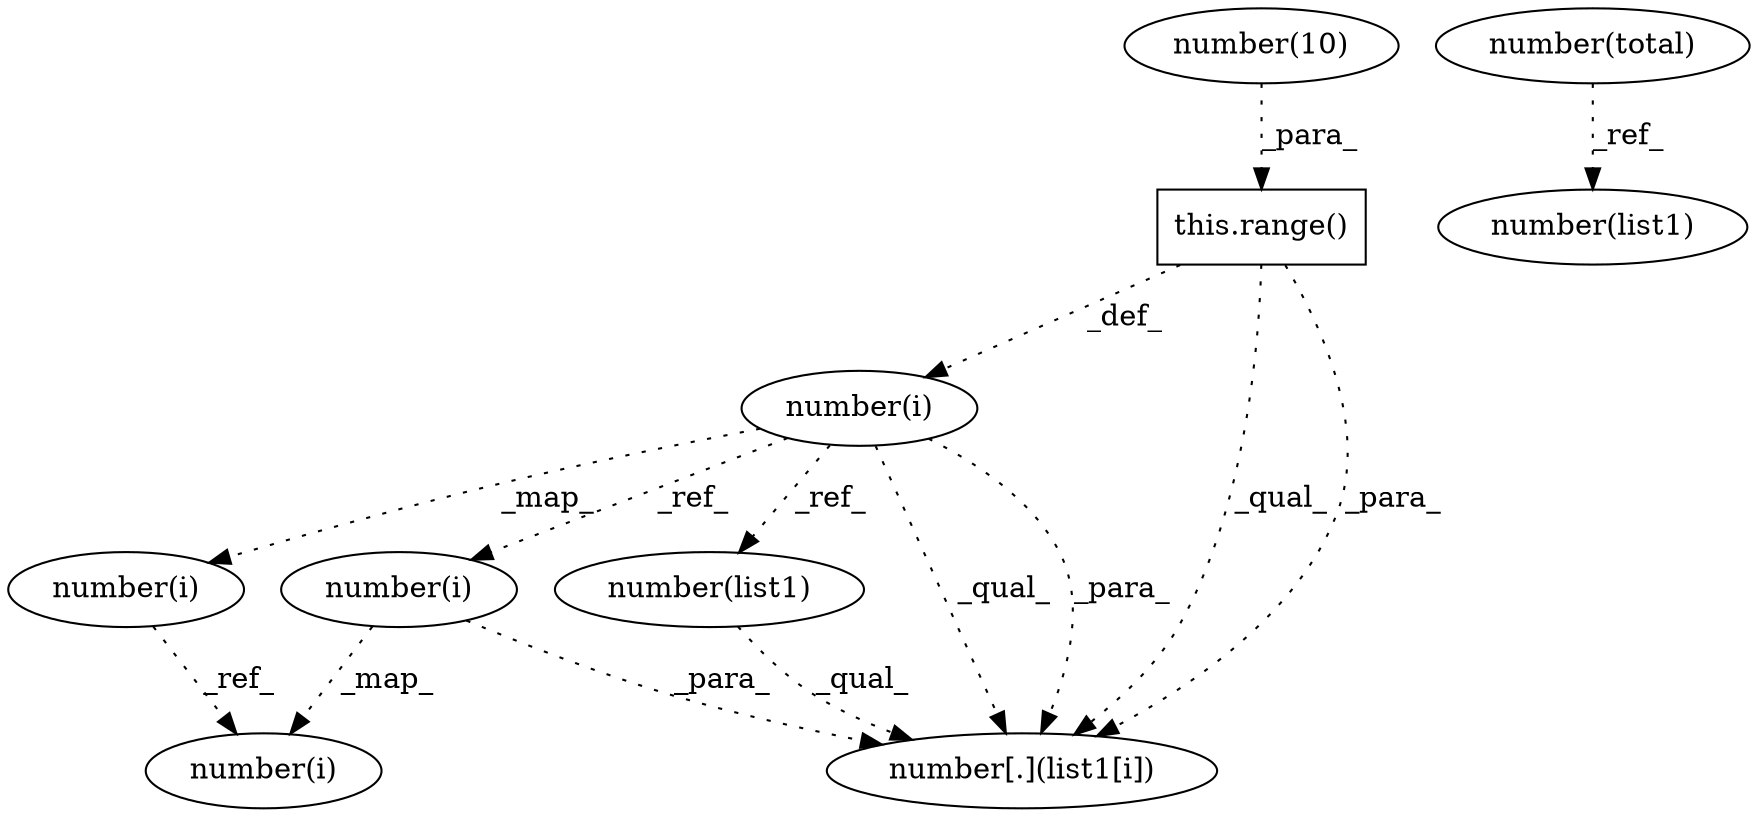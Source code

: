 digraph G {
1 [label="number(i)" shape=ellipse]
2 [label="number(i)" shape=ellipse]
3 [label="number(i)" shape=ellipse]
4 [label="number(list1)" shape=ellipse]
5 [label="number[.](list1[i])" shape=ellipse]
6 [label="number(10)" shape=ellipse]
7 [label="this.range()" shape=box]
8 [label="number(total)" shape=ellipse]
9 [label="number(i)" shape=ellipse]
10 [label="number(list1)" shape=ellipse]
7 -> 1 [label="_def_" style=dotted];
1 -> 2 [label="_map_" style=dotted];
1 -> 3 [label="_ref_" style=dotted];
1 -> 4 [label="_ref_" style=dotted];
4 -> 5 [label="_qual_" style=dotted];
3 -> 5 [label="_para_" style=dotted];
1 -> 5 [label="_qual_" style=dotted];
7 -> 5 [label="_qual_" style=dotted];
1 -> 5 [label="_para_" style=dotted];
7 -> 5 [label="_para_" style=dotted];
6 -> 7 [label="_para_" style=dotted];
2 -> 9 [label="_ref_" style=dotted];
3 -> 9 [label="_map_" style=dotted];
8 -> 10 [label="_ref_" style=dotted];
}